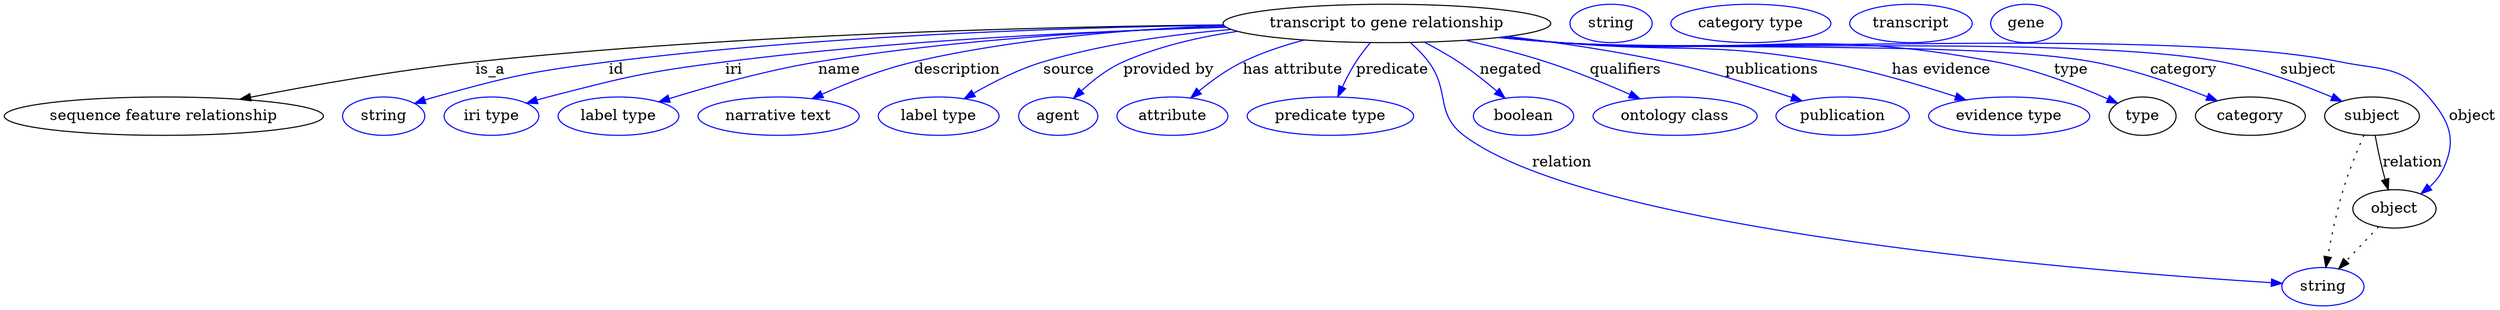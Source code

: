 digraph {
	graph [bb="0,0,2333.5,283"];
	node [label="\N"];
	"transcript to gene relationship"	[height=0.5,
		label="transcript to gene relationship",
		pos="1295.5,265",
		width=4.2607];
	"sequence feature relationship"	[height=0.5,
		pos="149.49,178",
		width=4.1524];
	"transcript to gene relationship" -> "sequence feature relationship"	[label=is_a,
		lp="455.49,221.5",
		pos="e,220.83,193.86 1142.3,263.65 971.08,261.87 685.71,254.81 441.49,229 369.81,221.43 289.1,207.16 230.73,195.8"];
	id	[color=blue,
		height=0.5,
		label=string,
		pos="355.49,178",
		width=1.0652];
	"transcript to gene relationship" -> id	[color=blue,
		label=id,
		lp="573.49,221.5",
		pos="e,384.47,190 1142.4,263.39 994.45,261.21 764.37,253.64 566.49,229 493.14,219.87 474.72,215.72 403.49,196 400.38,195.14 397.18,194.18 \
393.98,193.16",
		style=solid];
	iri	[color=blue,
		height=0.5,
		label="iri type",
		pos="456.49,178",
		width=1.2277];
	"transcript to gene relationship" -> iri	[color=blue,
		label=iri,
		lp="683.49,221.5",
		pos="e,489.4,190.2 1144.9,261.38 1019,257.79 834.98,249.25 675.49,229 600.86,219.52 582.31,214.85 509.49,196 506.11,195.13 502.63,194.16 \
499.15,193.15",
		style=solid];
	name	[color=blue,
		height=0.5,
		label="label type",
		pos="575.49,178",
		width=1.5707];
	"transcript to gene relationship" -> name	[color=blue,
		label=name,
		lp="782.49,221.5",
		pos="e,613.33,191.46 1144.1,261.93 1036.9,258.55 890.13,250.05 762.49,229 714.24,221.04 660.43,205.98 622.97,194.46",
		style=solid];
	description	[color=blue,
		height=0.5,
		label="narrative text",
		pos="725.49,178",
		width=2.0943];
	"transcript to gene relationship" -> description	[color=blue,
		label=description,
		lp="892.99,221.5",
		pos="e,757.01,194.45 1142.8,263.04 1056.6,259.75 947.48,250.94 852.49,229 822.73,222.13 790.74,209.5 766.31,198.66",
		style=solid];
	source	[color=blue,
		height=0.5,
		label="label type",
		pos="875.49,178",
		width=1.5707];
	"transcript to gene relationship" -> source	[color=blue,
		label=source,
		lp="997.49,221.5",
		pos="e,899.42,194.34 1149.4,259.36 1093.5,254.68 1029.7,245.76 973.49,229 950.63,222.18 926.75,210.11 908.28,199.54",
		style=solid];
	"provided by"	[color=blue,
		height=0.5,
		label=agent,
		pos="987.49,178",
		width=1.0291];
	"transcript to gene relationship" -> "provided by"	[color=blue,
		label="provided by",
		lp="1091,221.5",
		pos="e,1001.9,194.79 1155.6,257.59 1119.6,252.37 1081.7,243.58 1048.5,229 1034,222.62 1020.1,211.77 1009.2,201.81",
		style=solid];
	"has attribute"	[color=blue,
		height=0.5,
		label=attribute,
		pos="1094.5,178",
		width=1.4443];
	"transcript to gene relationship" -> "has attribute"	[color=blue,
		label="has attribute",
		lp="1207.5,221.5",
		pos="e,1111.7,195.09 1217.9,249.47 1198.6,244.35 1178.4,237.65 1160.5,229 1145.8,221.87 1131.1,211.21 1119.3,201.56",
		style=solid];
	predicate	[color=blue,
		height=0.5,
		label="predicate type",
		pos="1242.5,178",
		width=2.1665];
	"transcript to gene relationship" -> predicate	[color=blue,
		label=predicate,
		lp="1300.5,221.5",
		pos="e,1249.5,196.22 1279.9,246.84 1275.2,241.35 1270.4,235.11 1266.5,229 1261.8,221.62 1257.4,213.17 1253.7,205.34",
		style=solid];
	relation	[color=blue,
		height=0.5,
		label=string,
		pos="2171.5,18",
		width=1.0652];
	"transcript to gene relationship" -> relation	[color=blue,
		label=relation,
		lp="1459.5,134.5",
		pos="e,2133.7,21.106 1317.6,246.84 1323.6,241.55 1329.7,235.41 1334.5,229 1354.9,201.79 1340.4,180.55 1367.5,160 1488.3,68.301 1969.3,\
31.365 2123.6,21.728",
		style=solid];
	negated	[color=blue,
		height=0.5,
		label=boolean,
		pos="1423.5,178",
		width=1.2999];
	"transcript to gene relationship" -> negated	[color=blue,
		label=negated,
		lp="1411.5,221.5",
		pos="e,1406.1,194.89 1330.7,247.33 1341.2,241.91 1352.5,235.58 1362.5,229 1374.9,220.82 1387.7,210.6 1398.4,201.54",
		style=solid];
	qualifiers	[color=blue,
		height=0.5,
		label="ontology class",
		pos="1564.5,178",
		width=2.1304];
	"transcript to gene relationship" -> qualifiers	[color=blue,
		label=qualifiers,
		lp="1519,221.5",
		pos="e,1531.7,194.39 1369.3,249.19 1393.5,243.66 1420.3,236.81 1444.5,229 1470.9,220.46 1499.6,208.59 1522.3,198.56",
		style=solid];
	publications	[color=blue,
		height=0.5,
		label=publication,
		pos="1721.5,178",
		width=1.7332];
	"transcript to gene relationship" -> publications	[color=blue,
		label=publications,
		lp="1656.5,221.5",
		pos="e,1683.6,192.38 1408.9,252.82 1455,247.23 1508.6,239.4 1556.5,229 1596.6,220.28 1641.2,206.53 1673.9,195.66",
		style=solid];
	"has evidence"	[color=blue,
		height=0.5,
		label="evidence type",
		pos="1877.5,178",
		width=2.0943];
	"transcript to gene relationship" -> "has evidence"	[color=blue,
		label="has evidence",
		lp="1814,221.5",
		pos="e,1837.2,193.25 1403.7,252.24 1422,250.39 1440.8,248.57 1458.5,247 1567.7,237.31 1596.6,248.32 1704.5,229 1746.6,221.45 1793.2,207.67 \
1827.4,196.48",
		style=solid];
	type	[height=0.5,
		pos="2002.5,178",
		width=0.86659];
	"transcript to gene relationship" -> type	[color=blue,
		label=type,
		lp="1935.5,221.5",
		pos="e,1979.2,190.07 1401.9,251.97 1420.8,250.11 1440.2,248.36 1458.5,247 1638.6,233.63 1687,262.42 1864.5,229 1901.7,221.99 1942.3,206.25 \
1969.7,194.28",
		style=solid];
	category	[height=0.5,
		pos="2103.5,178",
		width=1.4263];
	"transcript to gene relationship" -> category	[color=blue,
		label=category,
		lp="2041,221.5",
		pos="e,2072.4,192.44 1401.1,251.94 1420.1,250.05 1439.9,248.3 1458.5,247 1568.7,239.26 1846.8,248.89 1955.5,229 1992.9,222.16 2033.7,\
207.82 2063,196.25",
		style=solid];
	subject	[height=0.5,
		pos="2217.5,178",
		width=1.2277];
	"transcript to gene relationship" -> subject	[color=blue,
		label=subject,
		lp="2157.5,221.5",
		pos="e,2189.3,191.94 1400.6,251.87 1419.8,249.98 1439.7,248.25 1458.5,247 1595.6,237.87 1941.4,254.27 2076.5,229 2112.7,222.23 2152,207.62 \
2179.9,195.93",
		style=solid];
	object	[height=0.5,
		pos="2238.5,91",
		width=1.0832];
	"transcript to gene relationship" -> object	[color=blue,
		label=object,
		lp="2311.5,178",
		pos="e,2263.4,105.25 1400.6,251.8 1419.8,249.92 1439.7,248.21 1458.5,247 1620.2,236.59 2028.7,261.44 2187.5,229 2226.4,221.05 2244.5,\
225.99 2270.5,196 2290.9,172.42 2297.2,155.03 2283.5,127 2280.6,121.17 2276.3,116.02 2271.4,111.6",
		style=solid];
	association_type	[color=blue,
		height=0.5,
		label=string,
		pos="1505.5,265",
		width=1.0652];
	association_category	[color=blue,
		height=0.5,
		label="category type",
		pos="1636.5,265",
		width=2.0762];
	subject -> relation	[pos="e,2174.2,36.136 2209.9,160.24 2204,146.64 2195.9,126.88 2190.5,109 2184.2,88.265 2179.3,64.241 2176,46.231",
		style=dotted];
	subject -> object	[label=relation,
		lp="2255.5,134.5",
		pos="e,2232.7,108.98 2220.5,159.77 2222.3,150.09 2224.7,137.8 2227.5,127 2228.2,124.32 2228.9,121.53 2229.8,118.76"];
	"transcript to gene relationship_subject"	[color=blue,
		height=0.5,
		label=transcript,
		pos="1786.5,265",
		width=1.5887];
	object -> relation	[pos="e,2186.3,34.713 2223.6,74.243 2214.7,64.775 2203.2,52.56 2193.2,42.024",
		style=dotted];
	"transcript to gene relationship_object"	[color=blue,
		height=0.5,
		label=gene,
		pos="1894.5,265",
		width=0.92075];
}
